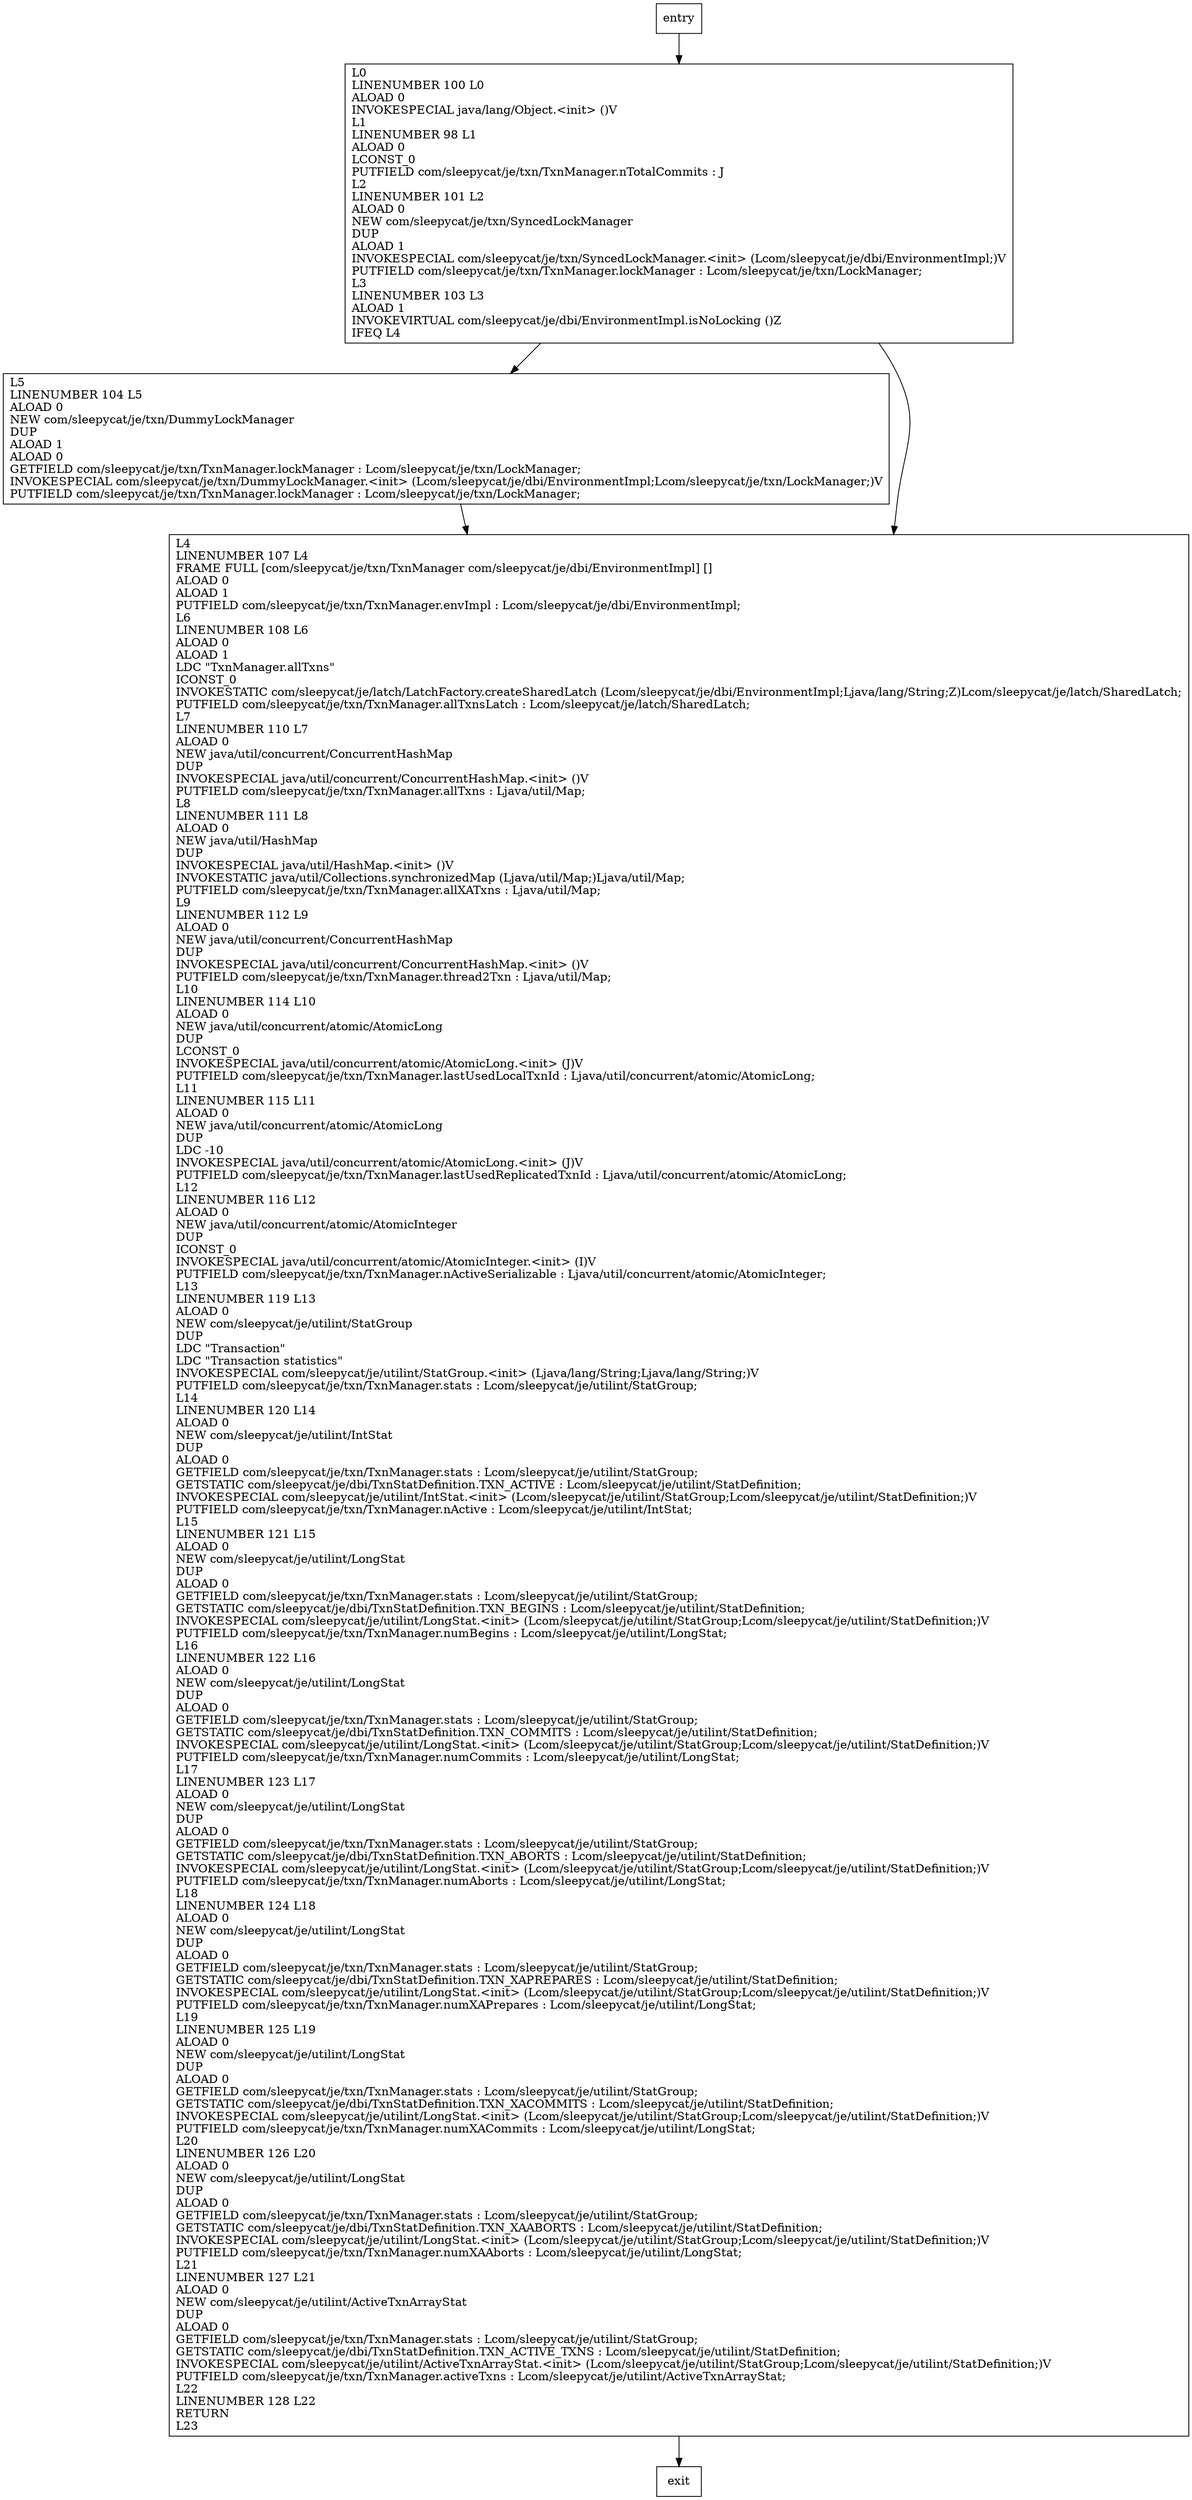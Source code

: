 digraph <init> {
node [shape=record];
717084913 [label="L5\lLINENUMBER 104 L5\lALOAD 0\lNEW com/sleepycat/je/txn/DummyLockManager\lDUP\lALOAD 1\lALOAD 0\lGETFIELD com/sleepycat/je/txn/TxnManager.lockManager : Lcom/sleepycat/je/txn/LockManager;\lINVOKESPECIAL com/sleepycat/je/txn/DummyLockManager.\<init\> (Lcom/sleepycat/je/dbi/EnvironmentImpl;Lcom/sleepycat/je/txn/LockManager;)V\lPUTFIELD com/sleepycat/je/txn/TxnManager.lockManager : Lcom/sleepycat/je/txn/LockManager;\l"];
632378292 [label="L0\lLINENUMBER 100 L0\lALOAD 0\lINVOKESPECIAL java/lang/Object.\<init\> ()V\lL1\lLINENUMBER 98 L1\lALOAD 0\lLCONST_0\lPUTFIELD com/sleepycat/je/txn/TxnManager.nTotalCommits : J\lL2\lLINENUMBER 101 L2\lALOAD 0\lNEW com/sleepycat/je/txn/SyncedLockManager\lDUP\lALOAD 1\lINVOKESPECIAL com/sleepycat/je/txn/SyncedLockManager.\<init\> (Lcom/sleepycat/je/dbi/EnvironmentImpl;)V\lPUTFIELD com/sleepycat/je/txn/TxnManager.lockManager : Lcom/sleepycat/je/txn/LockManager;\lL3\lLINENUMBER 103 L3\lALOAD 1\lINVOKEVIRTUAL com/sleepycat/je/dbi/EnvironmentImpl.isNoLocking ()Z\lIFEQ L4\l"];
455354848 [label="L4\lLINENUMBER 107 L4\lFRAME FULL [com/sleepycat/je/txn/TxnManager com/sleepycat/je/dbi/EnvironmentImpl] []\lALOAD 0\lALOAD 1\lPUTFIELD com/sleepycat/je/txn/TxnManager.envImpl : Lcom/sleepycat/je/dbi/EnvironmentImpl;\lL6\lLINENUMBER 108 L6\lALOAD 0\lALOAD 1\lLDC \"TxnManager.allTxns\"\lICONST_0\lINVOKESTATIC com/sleepycat/je/latch/LatchFactory.createSharedLatch (Lcom/sleepycat/je/dbi/EnvironmentImpl;Ljava/lang/String;Z)Lcom/sleepycat/je/latch/SharedLatch;\lPUTFIELD com/sleepycat/je/txn/TxnManager.allTxnsLatch : Lcom/sleepycat/je/latch/SharedLatch;\lL7\lLINENUMBER 110 L7\lALOAD 0\lNEW java/util/concurrent/ConcurrentHashMap\lDUP\lINVOKESPECIAL java/util/concurrent/ConcurrentHashMap.\<init\> ()V\lPUTFIELD com/sleepycat/je/txn/TxnManager.allTxns : Ljava/util/Map;\lL8\lLINENUMBER 111 L8\lALOAD 0\lNEW java/util/HashMap\lDUP\lINVOKESPECIAL java/util/HashMap.\<init\> ()V\lINVOKESTATIC java/util/Collections.synchronizedMap (Ljava/util/Map;)Ljava/util/Map;\lPUTFIELD com/sleepycat/je/txn/TxnManager.allXATxns : Ljava/util/Map;\lL9\lLINENUMBER 112 L9\lALOAD 0\lNEW java/util/concurrent/ConcurrentHashMap\lDUP\lINVOKESPECIAL java/util/concurrent/ConcurrentHashMap.\<init\> ()V\lPUTFIELD com/sleepycat/je/txn/TxnManager.thread2Txn : Ljava/util/Map;\lL10\lLINENUMBER 114 L10\lALOAD 0\lNEW java/util/concurrent/atomic/AtomicLong\lDUP\lLCONST_0\lINVOKESPECIAL java/util/concurrent/atomic/AtomicLong.\<init\> (J)V\lPUTFIELD com/sleepycat/je/txn/TxnManager.lastUsedLocalTxnId : Ljava/util/concurrent/atomic/AtomicLong;\lL11\lLINENUMBER 115 L11\lALOAD 0\lNEW java/util/concurrent/atomic/AtomicLong\lDUP\lLDC -10\lINVOKESPECIAL java/util/concurrent/atomic/AtomicLong.\<init\> (J)V\lPUTFIELD com/sleepycat/je/txn/TxnManager.lastUsedReplicatedTxnId : Ljava/util/concurrent/atomic/AtomicLong;\lL12\lLINENUMBER 116 L12\lALOAD 0\lNEW java/util/concurrent/atomic/AtomicInteger\lDUP\lICONST_0\lINVOKESPECIAL java/util/concurrent/atomic/AtomicInteger.\<init\> (I)V\lPUTFIELD com/sleepycat/je/txn/TxnManager.nActiveSerializable : Ljava/util/concurrent/atomic/AtomicInteger;\lL13\lLINENUMBER 119 L13\lALOAD 0\lNEW com/sleepycat/je/utilint/StatGroup\lDUP\lLDC \"Transaction\"\lLDC \"Transaction statistics\"\lINVOKESPECIAL com/sleepycat/je/utilint/StatGroup.\<init\> (Ljava/lang/String;Ljava/lang/String;)V\lPUTFIELD com/sleepycat/je/txn/TxnManager.stats : Lcom/sleepycat/je/utilint/StatGroup;\lL14\lLINENUMBER 120 L14\lALOAD 0\lNEW com/sleepycat/je/utilint/IntStat\lDUP\lALOAD 0\lGETFIELD com/sleepycat/je/txn/TxnManager.stats : Lcom/sleepycat/je/utilint/StatGroup;\lGETSTATIC com/sleepycat/je/dbi/TxnStatDefinition.TXN_ACTIVE : Lcom/sleepycat/je/utilint/StatDefinition;\lINVOKESPECIAL com/sleepycat/je/utilint/IntStat.\<init\> (Lcom/sleepycat/je/utilint/StatGroup;Lcom/sleepycat/je/utilint/StatDefinition;)V\lPUTFIELD com/sleepycat/je/txn/TxnManager.nActive : Lcom/sleepycat/je/utilint/IntStat;\lL15\lLINENUMBER 121 L15\lALOAD 0\lNEW com/sleepycat/je/utilint/LongStat\lDUP\lALOAD 0\lGETFIELD com/sleepycat/je/txn/TxnManager.stats : Lcom/sleepycat/je/utilint/StatGroup;\lGETSTATIC com/sleepycat/je/dbi/TxnStatDefinition.TXN_BEGINS : Lcom/sleepycat/je/utilint/StatDefinition;\lINVOKESPECIAL com/sleepycat/je/utilint/LongStat.\<init\> (Lcom/sleepycat/je/utilint/StatGroup;Lcom/sleepycat/je/utilint/StatDefinition;)V\lPUTFIELD com/sleepycat/je/txn/TxnManager.numBegins : Lcom/sleepycat/je/utilint/LongStat;\lL16\lLINENUMBER 122 L16\lALOAD 0\lNEW com/sleepycat/je/utilint/LongStat\lDUP\lALOAD 0\lGETFIELD com/sleepycat/je/txn/TxnManager.stats : Lcom/sleepycat/je/utilint/StatGroup;\lGETSTATIC com/sleepycat/je/dbi/TxnStatDefinition.TXN_COMMITS : Lcom/sleepycat/je/utilint/StatDefinition;\lINVOKESPECIAL com/sleepycat/je/utilint/LongStat.\<init\> (Lcom/sleepycat/je/utilint/StatGroup;Lcom/sleepycat/je/utilint/StatDefinition;)V\lPUTFIELD com/sleepycat/je/txn/TxnManager.numCommits : Lcom/sleepycat/je/utilint/LongStat;\lL17\lLINENUMBER 123 L17\lALOAD 0\lNEW com/sleepycat/je/utilint/LongStat\lDUP\lALOAD 0\lGETFIELD com/sleepycat/je/txn/TxnManager.stats : Lcom/sleepycat/je/utilint/StatGroup;\lGETSTATIC com/sleepycat/je/dbi/TxnStatDefinition.TXN_ABORTS : Lcom/sleepycat/je/utilint/StatDefinition;\lINVOKESPECIAL com/sleepycat/je/utilint/LongStat.\<init\> (Lcom/sleepycat/je/utilint/StatGroup;Lcom/sleepycat/je/utilint/StatDefinition;)V\lPUTFIELD com/sleepycat/je/txn/TxnManager.numAborts : Lcom/sleepycat/je/utilint/LongStat;\lL18\lLINENUMBER 124 L18\lALOAD 0\lNEW com/sleepycat/je/utilint/LongStat\lDUP\lALOAD 0\lGETFIELD com/sleepycat/je/txn/TxnManager.stats : Lcom/sleepycat/je/utilint/StatGroup;\lGETSTATIC com/sleepycat/je/dbi/TxnStatDefinition.TXN_XAPREPARES : Lcom/sleepycat/je/utilint/StatDefinition;\lINVOKESPECIAL com/sleepycat/je/utilint/LongStat.\<init\> (Lcom/sleepycat/je/utilint/StatGroup;Lcom/sleepycat/je/utilint/StatDefinition;)V\lPUTFIELD com/sleepycat/je/txn/TxnManager.numXAPrepares : Lcom/sleepycat/je/utilint/LongStat;\lL19\lLINENUMBER 125 L19\lALOAD 0\lNEW com/sleepycat/je/utilint/LongStat\lDUP\lALOAD 0\lGETFIELD com/sleepycat/je/txn/TxnManager.stats : Lcom/sleepycat/je/utilint/StatGroup;\lGETSTATIC com/sleepycat/je/dbi/TxnStatDefinition.TXN_XACOMMITS : Lcom/sleepycat/je/utilint/StatDefinition;\lINVOKESPECIAL com/sleepycat/je/utilint/LongStat.\<init\> (Lcom/sleepycat/je/utilint/StatGroup;Lcom/sleepycat/je/utilint/StatDefinition;)V\lPUTFIELD com/sleepycat/je/txn/TxnManager.numXACommits : Lcom/sleepycat/je/utilint/LongStat;\lL20\lLINENUMBER 126 L20\lALOAD 0\lNEW com/sleepycat/je/utilint/LongStat\lDUP\lALOAD 0\lGETFIELD com/sleepycat/je/txn/TxnManager.stats : Lcom/sleepycat/je/utilint/StatGroup;\lGETSTATIC com/sleepycat/je/dbi/TxnStatDefinition.TXN_XAABORTS : Lcom/sleepycat/je/utilint/StatDefinition;\lINVOKESPECIAL com/sleepycat/je/utilint/LongStat.\<init\> (Lcom/sleepycat/je/utilint/StatGroup;Lcom/sleepycat/je/utilint/StatDefinition;)V\lPUTFIELD com/sleepycat/je/txn/TxnManager.numXAAborts : Lcom/sleepycat/je/utilint/LongStat;\lL21\lLINENUMBER 127 L21\lALOAD 0\lNEW com/sleepycat/je/utilint/ActiveTxnArrayStat\lDUP\lALOAD 0\lGETFIELD com/sleepycat/je/txn/TxnManager.stats : Lcom/sleepycat/je/utilint/StatGroup;\lGETSTATIC com/sleepycat/je/dbi/TxnStatDefinition.TXN_ACTIVE_TXNS : Lcom/sleepycat/je/utilint/StatDefinition;\lINVOKESPECIAL com/sleepycat/je/utilint/ActiveTxnArrayStat.\<init\> (Lcom/sleepycat/je/utilint/StatGroup;Lcom/sleepycat/je/utilint/StatDefinition;)V\lPUTFIELD com/sleepycat/je/txn/TxnManager.activeTxns : Lcom/sleepycat/je/utilint/ActiveTxnArrayStat;\lL22\lLINENUMBER 128 L22\lRETURN\lL23\l"];
entry;
exit;
entry -> 632378292
717084913 -> 455354848
632378292 -> 717084913
632378292 -> 455354848
455354848 -> exit
}
